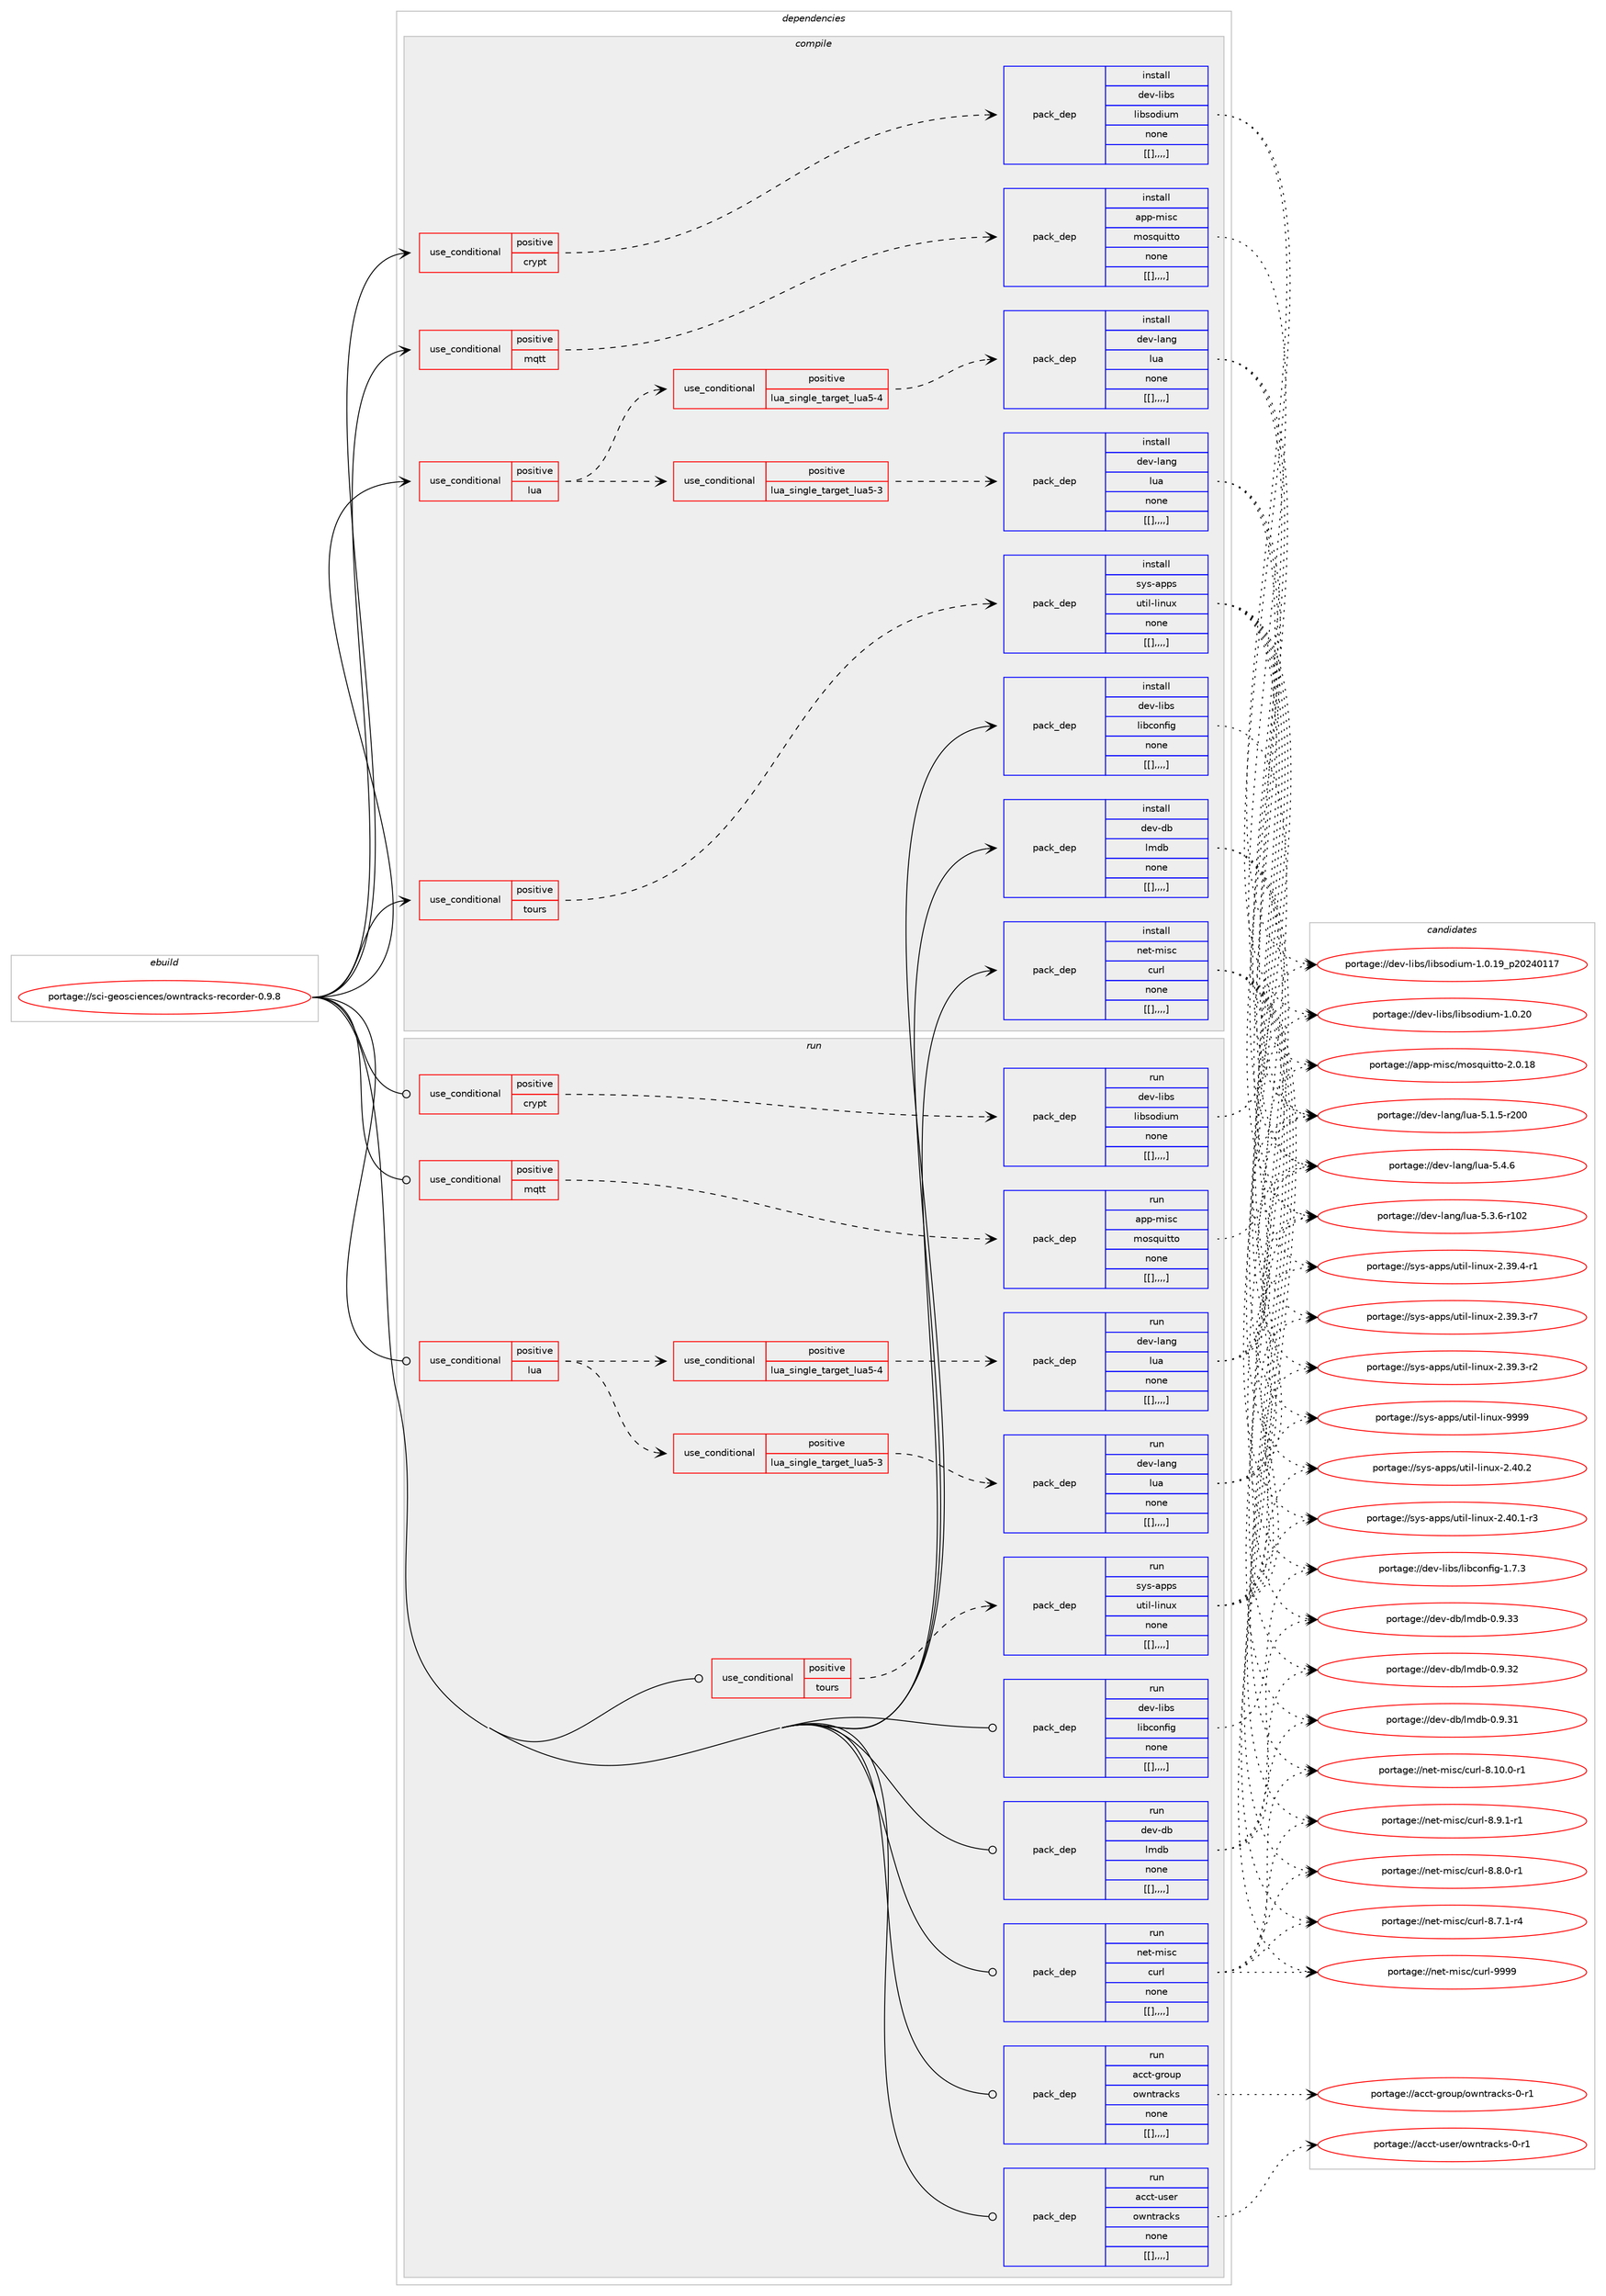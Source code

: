 digraph prolog {

# *************
# Graph options
# *************

newrank=true;
concentrate=true;
compound=true;
graph [rankdir=LR,fontname=Helvetica,fontsize=10,ranksep=1.5];#, ranksep=2.5, nodesep=0.2];
edge  [arrowhead=vee];
node  [fontname=Helvetica,fontsize=10];

# **********
# The ebuild
# **********

subgraph cluster_leftcol {
color=gray;
label=<<i>ebuild</i>>;
id [label="portage://sci-geosciences/owntracks-recorder-0.9.8", color=red, width=4, href="../sci-geosciences/owntracks-recorder-0.9.8.svg"];
}

# ****************
# The dependencies
# ****************

subgraph cluster_midcol {
color=gray;
label=<<i>dependencies</i>>;
subgraph cluster_compile {
fillcolor="#eeeeee";
style=filled;
label=<<i>compile</i>>;
subgraph cond108826 {
dependency413586 [label=<<TABLE BORDER="0" CELLBORDER="1" CELLSPACING="0" CELLPADDING="4"><TR><TD ROWSPAN="3" CELLPADDING="10">use_conditional</TD></TR><TR><TD>positive</TD></TR><TR><TD>crypt</TD></TR></TABLE>>, shape=none, color=red];
subgraph pack301776 {
dependency413587 [label=<<TABLE BORDER="0" CELLBORDER="1" CELLSPACING="0" CELLPADDING="4" WIDTH="220"><TR><TD ROWSPAN="6" CELLPADDING="30">pack_dep</TD></TR><TR><TD WIDTH="110">install</TD></TR><TR><TD>dev-libs</TD></TR><TR><TD>libsodium</TD></TR><TR><TD>none</TD></TR><TR><TD>[[],,,,]</TD></TR></TABLE>>, shape=none, color=blue];
}
dependency413586:e -> dependency413587:w [weight=20,style="dashed",arrowhead="vee"];
}
id:e -> dependency413586:w [weight=20,style="solid",arrowhead="vee"];
subgraph cond108827 {
dependency413588 [label=<<TABLE BORDER="0" CELLBORDER="1" CELLSPACING="0" CELLPADDING="4"><TR><TD ROWSPAN="3" CELLPADDING="10">use_conditional</TD></TR><TR><TD>positive</TD></TR><TR><TD>lua</TD></TR></TABLE>>, shape=none, color=red];
subgraph cond108828 {
dependency413589 [label=<<TABLE BORDER="0" CELLBORDER="1" CELLSPACING="0" CELLPADDING="4"><TR><TD ROWSPAN="3" CELLPADDING="10">use_conditional</TD></TR><TR><TD>positive</TD></TR><TR><TD>lua_single_target_lua5-3</TD></TR></TABLE>>, shape=none, color=red];
subgraph pack301777 {
dependency413590 [label=<<TABLE BORDER="0" CELLBORDER="1" CELLSPACING="0" CELLPADDING="4" WIDTH="220"><TR><TD ROWSPAN="6" CELLPADDING="30">pack_dep</TD></TR><TR><TD WIDTH="110">install</TD></TR><TR><TD>dev-lang</TD></TR><TR><TD>lua</TD></TR><TR><TD>none</TD></TR><TR><TD>[[],,,,]</TD></TR></TABLE>>, shape=none, color=blue];
}
dependency413589:e -> dependency413590:w [weight=20,style="dashed",arrowhead="vee"];
}
dependency413588:e -> dependency413589:w [weight=20,style="dashed",arrowhead="vee"];
subgraph cond108829 {
dependency413591 [label=<<TABLE BORDER="0" CELLBORDER="1" CELLSPACING="0" CELLPADDING="4"><TR><TD ROWSPAN="3" CELLPADDING="10">use_conditional</TD></TR><TR><TD>positive</TD></TR><TR><TD>lua_single_target_lua5-4</TD></TR></TABLE>>, shape=none, color=red];
subgraph pack301778 {
dependency413592 [label=<<TABLE BORDER="0" CELLBORDER="1" CELLSPACING="0" CELLPADDING="4" WIDTH="220"><TR><TD ROWSPAN="6" CELLPADDING="30">pack_dep</TD></TR><TR><TD WIDTH="110">install</TD></TR><TR><TD>dev-lang</TD></TR><TR><TD>lua</TD></TR><TR><TD>none</TD></TR><TR><TD>[[],,,,]</TD></TR></TABLE>>, shape=none, color=blue];
}
dependency413591:e -> dependency413592:w [weight=20,style="dashed",arrowhead="vee"];
}
dependency413588:e -> dependency413591:w [weight=20,style="dashed",arrowhead="vee"];
}
id:e -> dependency413588:w [weight=20,style="solid",arrowhead="vee"];
subgraph cond108830 {
dependency413593 [label=<<TABLE BORDER="0" CELLBORDER="1" CELLSPACING="0" CELLPADDING="4"><TR><TD ROWSPAN="3" CELLPADDING="10">use_conditional</TD></TR><TR><TD>positive</TD></TR><TR><TD>mqtt</TD></TR></TABLE>>, shape=none, color=red];
subgraph pack301779 {
dependency413594 [label=<<TABLE BORDER="0" CELLBORDER="1" CELLSPACING="0" CELLPADDING="4" WIDTH="220"><TR><TD ROWSPAN="6" CELLPADDING="30">pack_dep</TD></TR><TR><TD WIDTH="110">install</TD></TR><TR><TD>app-misc</TD></TR><TR><TD>mosquitto</TD></TR><TR><TD>none</TD></TR><TR><TD>[[],,,,]</TD></TR></TABLE>>, shape=none, color=blue];
}
dependency413593:e -> dependency413594:w [weight=20,style="dashed",arrowhead="vee"];
}
id:e -> dependency413593:w [weight=20,style="solid",arrowhead="vee"];
subgraph cond108831 {
dependency413595 [label=<<TABLE BORDER="0" CELLBORDER="1" CELLSPACING="0" CELLPADDING="4"><TR><TD ROWSPAN="3" CELLPADDING="10">use_conditional</TD></TR><TR><TD>positive</TD></TR><TR><TD>tours</TD></TR></TABLE>>, shape=none, color=red];
subgraph pack301780 {
dependency413596 [label=<<TABLE BORDER="0" CELLBORDER="1" CELLSPACING="0" CELLPADDING="4" WIDTH="220"><TR><TD ROWSPAN="6" CELLPADDING="30">pack_dep</TD></TR><TR><TD WIDTH="110">install</TD></TR><TR><TD>sys-apps</TD></TR><TR><TD>util-linux</TD></TR><TR><TD>none</TD></TR><TR><TD>[[],,,,]</TD></TR></TABLE>>, shape=none, color=blue];
}
dependency413595:e -> dependency413596:w [weight=20,style="dashed",arrowhead="vee"];
}
id:e -> dependency413595:w [weight=20,style="solid",arrowhead="vee"];
subgraph pack301781 {
dependency413597 [label=<<TABLE BORDER="0" CELLBORDER="1" CELLSPACING="0" CELLPADDING="4" WIDTH="220"><TR><TD ROWSPAN="6" CELLPADDING="30">pack_dep</TD></TR><TR><TD WIDTH="110">install</TD></TR><TR><TD>dev-db</TD></TR><TR><TD>lmdb</TD></TR><TR><TD>none</TD></TR><TR><TD>[[],,,,]</TD></TR></TABLE>>, shape=none, color=blue];
}
id:e -> dependency413597:w [weight=20,style="solid",arrowhead="vee"];
subgraph pack301782 {
dependency413598 [label=<<TABLE BORDER="0" CELLBORDER="1" CELLSPACING="0" CELLPADDING="4" WIDTH="220"><TR><TD ROWSPAN="6" CELLPADDING="30">pack_dep</TD></TR><TR><TD WIDTH="110">install</TD></TR><TR><TD>dev-libs</TD></TR><TR><TD>libconfig</TD></TR><TR><TD>none</TD></TR><TR><TD>[[],,,,]</TD></TR></TABLE>>, shape=none, color=blue];
}
id:e -> dependency413598:w [weight=20,style="solid",arrowhead="vee"];
subgraph pack301783 {
dependency413599 [label=<<TABLE BORDER="0" CELLBORDER="1" CELLSPACING="0" CELLPADDING="4" WIDTH="220"><TR><TD ROWSPAN="6" CELLPADDING="30">pack_dep</TD></TR><TR><TD WIDTH="110">install</TD></TR><TR><TD>net-misc</TD></TR><TR><TD>curl</TD></TR><TR><TD>none</TD></TR><TR><TD>[[],,,,]</TD></TR></TABLE>>, shape=none, color=blue];
}
id:e -> dependency413599:w [weight=20,style="solid",arrowhead="vee"];
}
subgraph cluster_compileandrun {
fillcolor="#eeeeee";
style=filled;
label=<<i>compile and run</i>>;
}
subgraph cluster_run {
fillcolor="#eeeeee";
style=filled;
label=<<i>run</i>>;
subgraph cond108832 {
dependency413600 [label=<<TABLE BORDER="0" CELLBORDER="1" CELLSPACING="0" CELLPADDING="4"><TR><TD ROWSPAN="3" CELLPADDING="10">use_conditional</TD></TR><TR><TD>positive</TD></TR><TR><TD>crypt</TD></TR></TABLE>>, shape=none, color=red];
subgraph pack301784 {
dependency413601 [label=<<TABLE BORDER="0" CELLBORDER="1" CELLSPACING="0" CELLPADDING="4" WIDTH="220"><TR><TD ROWSPAN="6" CELLPADDING="30">pack_dep</TD></TR><TR><TD WIDTH="110">run</TD></TR><TR><TD>dev-libs</TD></TR><TR><TD>libsodium</TD></TR><TR><TD>none</TD></TR><TR><TD>[[],,,,]</TD></TR></TABLE>>, shape=none, color=blue];
}
dependency413600:e -> dependency413601:w [weight=20,style="dashed",arrowhead="vee"];
}
id:e -> dependency413600:w [weight=20,style="solid",arrowhead="odot"];
subgraph cond108833 {
dependency413602 [label=<<TABLE BORDER="0" CELLBORDER="1" CELLSPACING="0" CELLPADDING="4"><TR><TD ROWSPAN="3" CELLPADDING="10">use_conditional</TD></TR><TR><TD>positive</TD></TR><TR><TD>lua</TD></TR></TABLE>>, shape=none, color=red];
subgraph cond108834 {
dependency413603 [label=<<TABLE BORDER="0" CELLBORDER="1" CELLSPACING="0" CELLPADDING="4"><TR><TD ROWSPAN="3" CELLPADDING="10">use_conditional</TD></TR><TR><TD>positive</TD></TR><TR><TD>lua_single_target_lua5-3</TD></TR></TABLE>>, shape=none, color=red];
subgraph pack301785 {
dependency413604 [label=<<TABLE BORDER="0" CELLBORDER="1" CELLSPACING="0" CELLPADDING="4" WIDTH="220"><TR><TD ROWSPAN="6" CELLPADDING="30">pack_dep</TD></TR><TR><TD WIDTH="110">run</TD></TR><TR><TD>dev-lang</TD></TR><TR><TD>lua</TD></TR><TR><TD>none</TD></TR><TR><TD>[[],,,,]</TD></TR></TABLE>>, shape=none, color=blue];
}
dependency413603:e -> dependency413604:w [weight=20,style="dashed",arrowhead="vee"];
}
dependency413602:e -> dependency413603:w [weight=20,style="dashed",arrowhead="vee"];
subgraph cond108835 {
dependency413605 [label=<<TABLE BORDER="0" CELLBORDER="1" CELLSPACING="0" CELLPADDING="4"><TR><TD ROWSPAN="3" CELLPADDING="10">use_conditional</TD></TR><TR><TD>positive</TD></TR><TR><TD>lua_single_target_lua5-4</TD></TR></TABLE>>, shape=none, color=red];
subgraph pack301786 {
dependency413606 [label=<<TABLE BORDER="0" CELLBORDER="1" CELLSPACING="0" CELLPADDING="4" WIDTH="220"><TR><TD ROWSPAN="6" CELLPADDING="30">pack_dep</TD></TR><TR><TD WIDTH="110">run</TD></TR><TR><TD>dev-lang</TD></TR><TR><TD>lua</TD></TR><TR><TD>none</TD></TR><TR><TD>[[],,,,]</TD></TR></TABLE>>, shape=none, color=blue];
}
dependency413605:e -> dependency413606:w [weight=20,style="dashed",arrowhead="vee"];
}
dependency413602:e -> dependency413605:w [weight=20,style="dashed",arrowhead="vee"];
}
id:e -> dependency413602:w [weight=20,style="solid",arrowhead="odot"];
subgraph cond108836 {
dependency413607 [label=<<TABLE BORDER="0" CELLBORDER="1" CELLSPACING="0" CELLPADDING="4"><TR><TD ROWSPAN="3" CELLPADDING="10">use_conditional</TD></TR><TR><TD>positive</TD></TR><TR><TD>mqtt</TD></TR></TABLE>>, shape=none, color=red];
subgraph pack301787 {
dependency413608 [label=<<TABLE BORDER="0" CELLBORDER="1" CELLSPACING="0" CELLPADDING="4" WIDTH="220"><TR><TD ROWSPAN="6" CELLPADDING="30">pack_dep</TD></TR><TR><TD WIDTH="110">run</TD></TR><TR><TD>app-misc</TD></TR><TR><TD>mosquitto</TD></TR><TR><TD>none</TD></TR><TR><TD>[[],,,,]</TD></TR></TABLE>>, shape=none, color=blue];
}
dependency413607:e -> dependency413608:w [weight=20,style="dashed",arrowhead="vee"];
}
id:e -> dependency413607:w [weight=20,style="solid",arrowhead="odot"];
subgraph cond108837 {
dependency413609 [label=<<TABLE BORDER="0" CELLBORDER="1" CELLSPACING="0" CELLPADDING="4"><TR><TD ROWSPAN="3" CELLPADDING="10">use_conditional</TD></TR><TR><TD>positive</TD></TR><TR><TD>tours</TD></TR></TABLE>>, shape=none, color=red];
subgraph pack301788 {
dependency413610 [label=<<TABLE BORDER="0" CELLBORDER="1" CELLSPACING="0" CELLPADDING="4" WIDTH="220"><TR><TD ROWSPAN="6" CELLPADDING="30">pack_dep</TD></TR><TR><TD WIDTH="110">run</TD></TR><TR><TD>sys-apps</TD></TR><TR><TD>util-linux</TD></TR><TR><TD>none</TD></TR><TR><TD>[[],,,,]</TD></TR></TABLE>>, shape=none, color=blue];
}
dependency413609:e -> dependency413610:w [weight=20,style="dashed",arrowhead="vee"];
}
id:e -> dependency413609:w [weight=20,style="solid",arrowhead="odot"];
subgraph pack301789 {
dependency413611 [label=<<TABLE BORDER="0" CELLBORDER="1" CELLSPACING="0" CELLPADDING="4" WIDTH="220"><TR><TD ROWSPAN="6" CELLPADDING="30">pack_dep</TD></TR><TR><TD WIDTH="110">run</TD></TR><TR><TD>acct-group</TD></TR><TR><TD>owntracks</TD></TR><TR><TD>none</TD></TR><TR><TD>[[],,,,]</TD></TR></TABLE>>, shape=none, color=blue];
}
id:e -> dependency413611:w [weight=20,style="solid",arrowhead="odot"];
subgraph pack301790 {
dependency413612 [label=<<TABLE BORDER="0" CELLBORDER="1" CELLSPACING="0" CELLPADDING="4" WIDTH="220"><TR><TD ROWSPAN="6" CELLPADDING="30">pack_dep</TD></TR><TR><TD WIDTH="110">run</TD></TR><TR><TD>acct-user</TD></TR><TR><TD>owntracks</TD></TR><TR><TD>none</TD></TR><TR><TD>[[],,,,]</TD></TR></TABLE>>, shape=none, color=blue];
}
id:e -> dependency413612:w [weight=20,style="solid",arrowhead="odot"];
subgraph pack301791 {
dependency413613 [label=<<TABLE BORDER="0" CELLBORDER="1" CELLSPACING="0" CELLPADDING="4" WIDTH="220"><TR><TD ROWSPAN="6" CELLPADDING="30">pack_dep</TD></TR><TR><TD WIDTH="110">run</TD></TR><TR><TD>dev-db</TD></TR><TR><TD>lmdb</TD></TR><TR><TD>none</TD></TR><TR><TD>[[],,,,]</TD></TR></TABLE>>, shape=none, color=blue];
}
id:e -> dependency413613:w [weight=20,style="solid",arrowhead="odot"];
subgraph pack301792 {
dependency413614 [label=<<TABLE BORDER="0" CELLBORDER="1" CELLSPACING="0" CELLPADDING="4" WIDTH="220"><TR><TD ROWSPAN="6" CELLPADDING="30">pack_dep</TD></TR><TR><TD WIDTH="110">run</TD></TR><TR><TD>dev-libs</TD></TR><TR><TD>libconfig</TD></TR><TR><TD>none</TD></TR><TR><TD>[[],,,,]</TD></TR></TABLE>>, shape=none, color=blue];
}
id:e -> dependency413614:w [weight=20,style="solid",arrowhead="odot"];
subgraph pack301793 {
dependency413615 [label=<<TABLE BORDER="0" CELLBORDER="1" CELLSPACING="0" CELLPADDING="4" WIDTH="220"><TR><TD ROWSPAN="6" CELLPADDING="30">pack_dep</TD></TR><TR><TD WIDTH="110">run</TD></TR><TR><TD>net-misc</TD></TR><TR><TD>curl</TD></TR><TR><TD>none</TD></TR><TR><TD>[[],,,,]</TD></TR></TABLE>>, shape=none, color=blue];
}
id:e -> dependency413615:w [weight=20,style="solid",arrowhead="odot"];
}
}

# **************
# The candidates
# **************

subgraph cluster_choices {
rank=same;
color=gray;
label=<<i>candidates</i>>;

subgraph choice301776 {
color=black;
nodesep=1;
choice1001011184510810598115471081059811511110010511710945494648465048 [label="portage://dev-libs/libsodium-1.0.20", color=red, width=4,href="../dev-libs/libsodium-1.0.20.svg"];
choice1001011184510810598115471081059811511110010511710945494648464957951125048505248494955 [label="portage://dev-libs/libsodium-1.0.19_p20240117", color=red, width=4,href="../dev-libs/libsodium-1.0.19_p20240117.svg"];
dependency413587:e -> choice1001011184510810598115471081059811511110010511710945494648465048:w [style=dotted,weight="100"];
dependency413587:e -> choice1001011184510810598115471081059811511110010511710945494648464957951125048505248494955:w [style=dotted,weight="100"];
}
subgraph choice301777 {
color=black;
nodesep=1;
choice10010111845108971101034710811797455346524654 [label="portage://dev-lang/lua-5.4.6", color=red, width=4,href="../dev-lang/lua-5.4.6.svg"];
choice1001011184510897110103471081179745534651465445114494850 [label="portage://dev-lang/lua-5.3.6-r102", color=red, width=4,href="../dev-lang/lua-5.3.6-r102.svg"];
choice1001011184510897110103471081179745534649465345114504848 [label="portage://dev-lang/lua-5.1.5-r200", color=red, width=4,href="../dev-lang/lua-5.1.5-r200.svg"];
dependency413590:e -> choice10010111845108971101034710811797455346524654:w [style=dotted,weight="100"];
dependency413590:e -> choice1001011184510897110103471081179745534651465445114494850:w [style=dotted,weight="100"];
dependency413590:e -> choice1001011184510897110103471081179745534649465345114504848:w [style=dotted,weight="100"];
}
subgraph choice301778 {
color=black;
nodesep=1;
choice10010111845108971101034710811797455346524654 [label="portage://dev-lang/lua-5.4.6", color=red, width=4,href="../dev-lang/lua-5.4.6.svg"];
choice1001011184510897110103471081179745534651465445114494850 [label="portage://dev-lang/lua-5.3.6-r102", color=red, width=4,href="../dev-lang/lua-5.3.6-r102.svg"];
choice1001011184510897110103471081179745534649465345114504848 [label="portage://dev-lang/lua-5.1.5-r200", color=red, width=4,href="../dev-lang/lua-5.1.5-r200.svg"];
dependency413592:e -> choice10010111845108971101034710811797455346524654:w [style=dotted,weight="100"];
dependency413592:e -> choice1001011184510897110103471081179745534651465445114494850:w [style=dotted,weight="100"];
dependency413592:e -> choice1001011184510897110103471081179745534649465345114504848:w [style=dotted,weight="100"];
}
subgraph choice301779 {
color=black;
nodesep=1;
choice9711211245109105115994710911111511311710511611611145504648464956 [label="portage://app-misc/mosquitto-2.0.18", color=red, width=4,href="../app-misc/mosquitto-2.0.18.svg"];
dependency413594:e -> choice9711211245109105115994710911111511311710511611611145504648464956:w [style=dotted,weight="100"];
}
subgraph choice301780 {
color=black;
nodesep=1;
choice115121115459711211211547117116105108451081051101171204557575757 [label="portage://sys-apps/util-linux-9999", color=red, width=4,href="../sys-apps/util-linux-9999.svg"];
choice1151211154597112112115471171161051084510810511011712045504652484650 [label="portage://sys-apps/util-linux-2.40.2", color=red, width=4,href="../sys-apps/util-linux-2.40.2.svg"];
choice11512111545971121121154711711610510845108105110117120455046524846494511451 [label="portage://sys-apps/util-linux-2.40.1-r3", color=red, width=4,href="../sys-apps/util-linux-2.40.1-r3.svg"];
choice11512111545971121121154711711610510845108105110117120455046515746524511449 [label="portage://sys-apps/util-linux-2.39.4-r1", color=red, width=4,href="../sys-apps/util-linux-2.39.4-r1.svg"];
choice11512111545971121121154711711610510845108105110117120455046515746514511455 [label="portage://sys-apps/util-linux-2.39.3-r7", color=red, width=4,href="../sys-apps/util-linux-2.39.3-r7.svg"];
choice11512111545971121121154711711610510845108105110117120455046515746514511450 [label="portage://sys-apps/util-linux-2.39.3-r2", color=red, width=4,href="../sys-apps/util-linux-2.39.3-r2.svg"];
dependency413596:e -> choice115121115459711211211547117116105108451081051101171204557575757:w [style=dotted,weight="100"];
dependency413596:e -> choice1151211154597112112115471171161051084510810511011712045504652484650:w [style=dotted,weight="100"];
dependency413596:e -> choice11512111545971121121154711711610510845108105110117120455046524846494511451:w [style=dotted,weight="100"];
dependency413596:e -> choice11512111545971121121154711711610510845108105110117120455046515746524511449:w [style=dotted,weight="100"];
dependency413596:e -> choice11512111545971121121154711711610510845108105110117120455046515746514511455:w [style=dotted,weight="100"];
dependency413596:e -> choice11512111545971121121154711711610510845108105110117120455046515746514511450:w [style=dotted,weight="100"];
}
subgraph choice301781 {
color=black;
nodesep=1;
choice1001011184510098471081091009845484657465151 [label="portage://dev-db/lmdb-0.9.33", color=red, width=4,href="../dev-db/lmdb-0.9.33.svg"];
choice1001011184510098471081091009845484657465150 [label="portage://dev-db/lmdb-0.9.32", color=red, width=4,href="../dev-db/lmdb-0.9.32.svg"];
choice1001011184510098471081091009845484657465149 [label="portage://dev-db/lmdb-0.9.31", color=red, width=4,href="../dev-db/lmdb-0.9.31.svg"];
dependency413597:e -> choice1001011184510098471081091009845484657465151:w [style=dotted,weight="100"];
dependency413597:e -> choice1001011184510098471081091009845484657465150:w [style=dotted,weight="100"];
dependency413597:e -> choice1001011184510098471081091009845484657465149:w [style=dotted,weight="100"];
}
subgraph choice301782 {
color=black;
nodesep=1;
choice1001011184510810598115471081059899111110102105103454946554651 [label="portage://dev-libs/libconfig-1.7.3", color=red, width=4,href="../dev-libs/libconfig-1.7.3.svg"];
dependency413598:e -> choice1001011184510810598115471081059899111110102105103454946554651:w [style=dotted,weight="100"];
}
subgraph choice301783 {
color=black;
nodesep=1;
choice110101116451091051159947991171141084557575757 [label="portage://net-misc/curl-9999", color=red, width=4,href="../net-misc/curl-9999.svg"];
choice11010111645109105115994799117114108455646494846484511449 [label="portage://net-misc/curl-8.10.0-r1", color=red, width=4,href="../net-misc/curl-8.10.0-r1.svg"];
choice110101116451091051159947991171141084556465746494511449 [label="portage://net-misc/curl-8.9.1-r1", color=red, width=4,href="../net-misc/curl-8.9.1-r1.svg"];
choice110101116451091051159947991171141084556465646484511449 [label="portage://net-misc/curl-8.8.0-r1", color=red, width=4,href="../net-misc/curl-8.8.0-r1.svg"];
choice110101116451091051159947991171141084556465546494511452 [label="portage://net-misc/curl-8.7.1-r4", color=red, width=4,href="../net-misc/curl-8.7.1-r4.svg"];
dependency413599:e -> choice110101116451091051159947991171141084557575757:w [style=dotted,weight="100"];
dependency413599:e -> choice11010111645109105115994799117114108455646494846484511449:w [style=dotted,weight="100"];
dependency413599:e -> choice110101116451091051159947991171141084556465746494511449:w [style=dotted,weight="100"];
dependency413599:e -> choice110101116451091051159947991171141084556465646484511449:w [style=dotted,weight="100"];
dependency413599:e -> choice110101116451091051159947991171141084556465546494511452:w [style=dotted,weight="100"];
}
subgraph choice301784 {
color=black;
nodesep=1;
choice1001011184510810598115471081059811511110010511710945494648465048 [label="portage://dev-libs/libsodium-1.0.20", color=red, width=4,href="../dev-libs/libsodium-1.0.20.svg"];
choice1001011184510810598115471081059811511110010511710945494648464957951125048505248494955 [label="portage://dev-libs/libsodium-1.0.19_p20240117", color=red, width=4,href="../dev-libs/libsodium-1.0.19_p20240117.svg"];
dependency413601:e -> choice1001011184510810598115471081059811511110010511710945494648465048:w [style=dotted,weight="100"];
dependency413601:e -> choice1001011184510810598115471081059811511110010511710945494648464957951125048505248494955:w [style=dotted,weight="100"];
}
subgraph choice301785 {
color=black;
nodesep=1;
choice10010111845108971101034710811797455346524654 [label="portage://dev-lang/lua-5.4.6", color=red, width=4,href="../dev-lang/lua-5.4.6.svg"];
choice1001011184510897110103471081179745534651465445114494850 [label="portage://dev-lang/lua-5.3.6-r102", color=red, width=4,href="../dev-lang/lua-5.3.6-r102.svg"];
choice1001011184510897110103471081179745534649465345114504848 [label="portage://dev-lang/lua-5.1.5-r200", color=red, width=4,href="../dev-lang/lua-5.1.5-r200.svg"];
dependency413604:e -> choice10010111845108971101034710811797455346524654:w [style=dotted,weight="100"];
dependency413604:e -> choice1001011184510897110103471081179745534651465445114494850:w [style=dotted,weight="100"];
dependency413604:e -> choice1001011184510897110103471081179745534649465345114504848:w [style=dotted,weight="100"];
}
subgraph choice301786 {
color=black;
nodesep=1;
choice10010111845108971101034710811797455346524654 [label="portage://dev-lang/lua-5.4.6", color=red, width=4,href="../dev-lang/lua-5.4.6.svg"];
choice1001011184510897110103471081179745534651465445114494850 [label="portage://dev-lang/lua-5.3.6-r102", color=red, width=4,href="../dev-lang/lua-5.3.6-r102.svg"];
choice1001011184510897110103471081179745534649465345114504848 [label="portage://dev-lang/lua-5.1.5-r200", color=red, width=4,href="../dev-lang/lua-5.1.5-r200.svg"];
dependency413606:e -> choice10010111845108971101034710811797455346524654:w [style=dotted,weight="100"];
dependency413606:e -> choice1001011184510897110103471081179745534651465445114494850:w [style=dotted,weight="100"];
dependency413606:e -> choice1001011184510897110103471081179745534649465345114504848:w [style=dotted,weight="100"];
}
subgraph choice301787 {
color=black;
nodesep=1;
choice9711211245109105115994710911111511311710511611611145504648464956 [label="portage://app-misc/mosquitto-2.0.18", color=red, width=4,href="../app-misc/mosquitto-2.0.18.svg"];
dependency413608:e -> choice9711211245109105115994710911111511311710511611611145504648464956:w [style=dotted,weight="100"];
}
subgraph choice301788 {
color=black;
nodesep=1;
choice115121115459711211211547117116105108451081051101171204557575757 [label="portage://sys-apps/util-linux-9999", color=red, width=4,href="../sys-apps/util-linux-9999.svg"];
choice1151211154597112112115471171161051084510810511011712045504652484650 [label="portage://sys-apps/util-linux-2.40.2", color=red, width=4,href="../sys-apps/util-linux-2.40.2.svg"];
choice11512111545971121121154711711610510845108105110117120455046524846494511451 [label="portage://sys-apps/util-linux-2.40.1-r3", color=red, width=4,href="../sys-apps/util-linux-2.40.1-r3.svg"];
choice11512111545971121121154711711610510845108105110117120455046515746524511449 [label="portage://sys-apps/util-linux-2.39.4-r1", color=red, width=4,href="../sys-apps/util-linux-2.39.4-r1.svg"];
choice11512111545971121121154711711610510845108105110117120455046515746514511455 [label="portage://sys-apps/util-linux-2.39.3-r7", color=red, width=4,href="../sys-apps/util-linux-2.39.3-r7.svg"];
choice11512111545971121121154711711610510845108105110117120455046515746514511450 [label="portage://sys-apps/util-linux-2.39.3-r2", color=red, width=4,href="../sys-apps/util-linux-2.39.3-r2.svg"];
dependency413610:e -> choice115121115459711211211547117116105108451081051101171204557575757:w [style=dotted,weight="100"];
dependency413610:e -> choice1151211154597112112115471171161051084510810511011712045504652484650:w [style=dotted,weight="100"];
dependency413610:e -> choice11512111545971121121154711711610510845108105110117120455046524846494511451:w [style=dotted,weight="100"];
dependency413610:e -> choice11512111545971121121154711711610510845108105110117120455046515746524511449:w [style=dotted,weight="100"];
dependency413610:e -> choice11512111545971121121154711711610510845108105110117120455046515746514511455:w [style=dotted,weight="100"];
dependency413610:e -> choice11512111545971121121154711711610510845108105110117120455046515746514511450:w [style=dotted,weight="100"];
}
subgraph choice301789 {
color=black;
nodesep=1;
choice9799991164510311411111711247111119110116114979910711545484511449 [label="portage://acct-group/owntracks-0-r1", color=red, width=4,href="../acct-group/owntracks-0-r1.svg"];
dependency413611:e -> choice9799991164510311411111711247111119110116114979910711545484511449:w [style=dotted,weight="100"];
}
subgraph choice301790 {
color=black;
nodesep=1;
choice9799991164511711510111447111119110116114979910711545484511449 [label="portage://acct-user/owntracks-0-r1", color=red, width=4,href="../acct-user/owntracks-0-r1.svg"];
dependency413612:e -> choice9799991164511711510111447111119110116114979910711545484511449:w [style=dotted,weight="100"];
}
subgraph choice301791 {
color=black;
nodesep=1;
choice1001011184510098471081091009845484657465151 [label="portage://dev-db/lmdb-0.9.33", color=red, width=4,href="../dev-db/lmdb-0.9.33.svg"];
choice1001011184510098471081091009845484657465150 [label="portage://dev-db/lmdb-0.9.32", color=red, width=4,href="../dev-db/lmdb-0.9.32.svg"];
choice1001011184510098471081091009845484657465149 [label="portage://dev-db/lmdb-0.9.31", color=red, width=4,href="../dev-db/lmdb-0.9.31.svg"];
dependency413613:e -> choice1001011184510098471081091009845484657465151:w [style=dotted,weight="100"];
dependency413613:e -> choice1001011184510098471081091009845484657465150:w [style=dotted,weight="100"];
dependency413613:e -> choice1001011184510098471081091009845484657465149:w [style=dotted,weight="100"];
}
subgraph choice301792 {
color=black;
nodesep=1;
choice1001011184510810598115471081059899111110102105103454946554651 [label="portage://dev-libs/libconfig-1.7.3", color=red, width=4,href="../dev-libs/libconfig-1.7.3.svg"];
dependency413614:e -> choice1001011184510810598115471081059899111110102105103454946554651:w [style=dotted,weight="100"];
}
subgraph choice301793 {
color=black;
nodesep=1;
choice110101116451091051159947991171141084557575757 [label="portage://net-misc/curl-9999", color=red, width=4,href="../net-misc/curl-9999.svg"];
choice11010111645109105115994799117114108455646494846484511449 [label="portage://net-misc/curl-8.10.0-r1", color=red, width=4,href="../net-misc/curl-8.10.0-r1.svg"];
choice110101116451091051159947991171141084556465746494511449 [label="portage://net-misc/curl-8.9.1-r1", color=red, width=4,href="../net-misc/curl-8.9.1-r1.svg"];
choice110101116451091051159947991171141084556465646484511449 [label="portage://net-misc/curl-8.8.0-r1", color=red, width=4,href="../net-misc/curl-8.8.0-r1.svg"];
choice110101116451091051159947991171141084556465546494511452 [label="portage://net-misc/curl-8.7.1-r4", color=red, width=4,href="../net-misc/curl-8.7.1-r4.svg"];
dependency413615:e -> choice110101116451091051159947991171141084557575757:w [style=dotted,weight="100"];
dependency413615:e -> choice11010111645109105115994799117114108455646494846484511449:w [style=dotted,weight="100"];
dependency413615:e -> choice110101116451091051159947991171141084556465746494511449:w [style=dotted,weight="100"];
dependency413615:e -> choice110101116451091051159947991171141084556465646484511449:w [style=dotted,weight="100"];
dependency413615:e -> choice110101116451091051159947991171141084556465546494511452:w [style=dotted,weight="100"];
}
}

}

